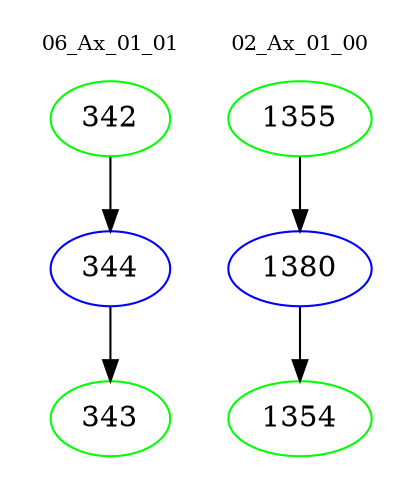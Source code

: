 digraph{
subgraph cluster_0 {
color = white
label = "06_Ax_01_01";
fontsize=10;
T0_342 [label="342", color="green"]
T0_342 -> T0_344 [color="black"]
T0_344 [label="344", color="blue"]
T0_344 -> T0_343 [color="black"]
T0_343 [label="343", color="green"]
}
subgraph cluster_1 {
color = white
label = "02_Ax_01_00";
fontsize=10;
T1_1355 [label="1355", color="green"]
T1_1355 -> T1_1380 [color="black"]
T1_1380 [label="1380", color="blue"]
T1_1380 -> T1_1354 [color="black"]
T1_1354 [label="1354", color="green"]
}
}
